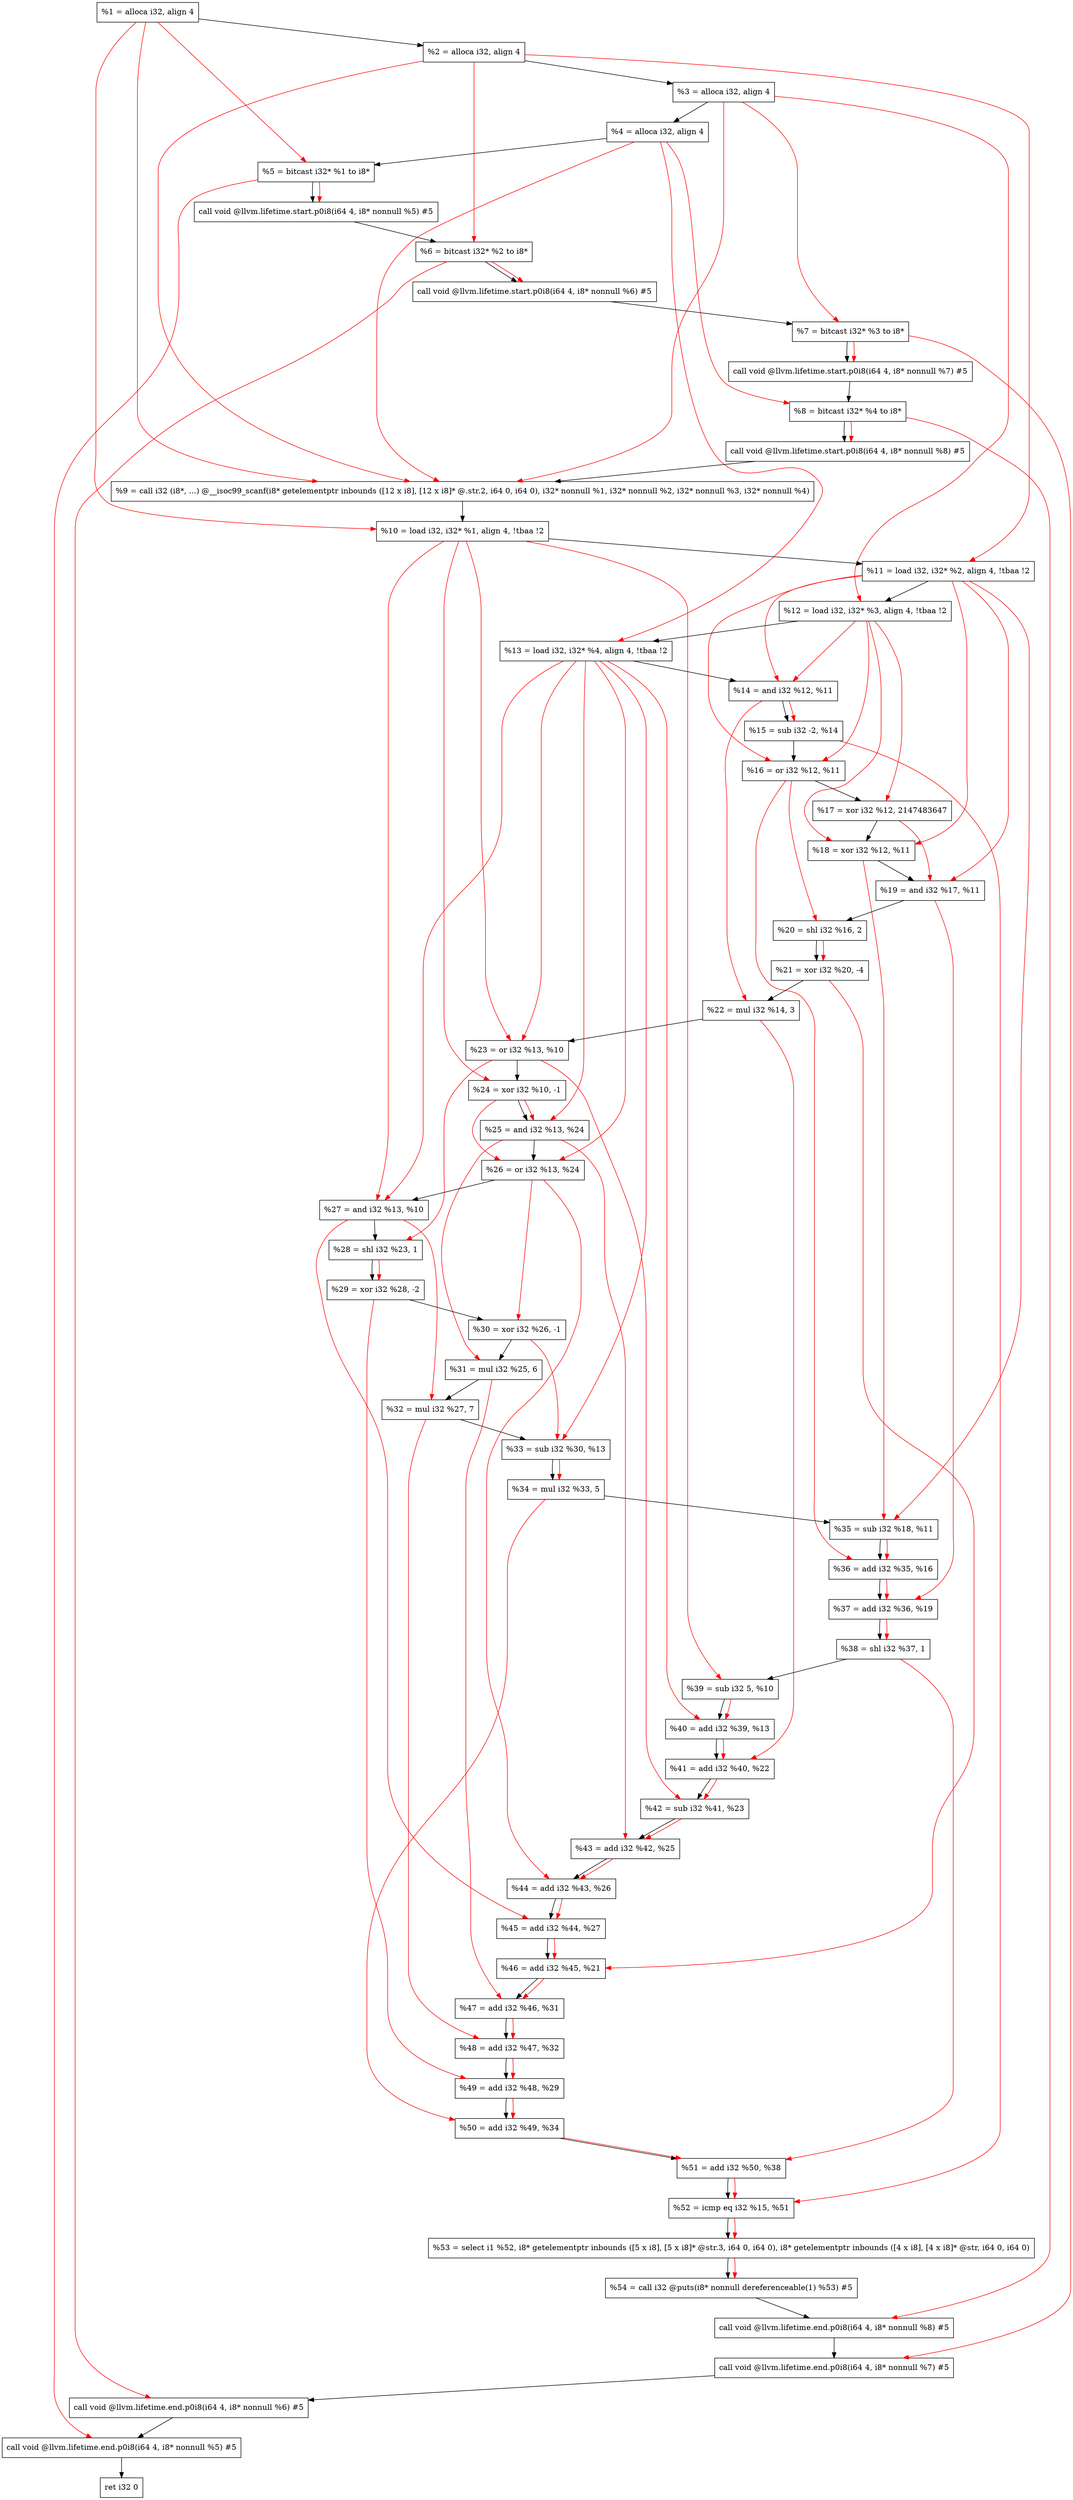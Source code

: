 digraph "DFG for'main' function" {
	Node0x21b9c98[shape=record, label="  %1 = alloca i32, align 4"];
	Node0x21b9d18[shape=record, label="  %2 = alloca i32, align 4"];
	Node0x21b9da8[shape=record, label="  %3 = alloca i32, align 4"];
	Node0x21b9e08[shape=record, label="  %4 = alloca i32, align 4"];
	Node0x21b9eb8[shape=record, label="  %5 = bitcast i32* %1 to i8*"];
	Node0x21ba2e8[shape=record, label="  call void @llvm.lifetime.start.p0i8(i64 4, i8* nonnull %5) #5"];
	Node0x21ba3c8[shape=record, label="  %6 = bitcast i32* %2 to i8*"];
	Node0x21ba4c8[shape=record, label="  call void @llvm.lifetime.start.p0i8(i64 4, i8* nonnull %6) #5"];
	Node0x21ba588[shape=record, label="  %7 = bitcast i32* %3 to i8*"];
	Node0x21ba638[shape=record, label="  call void @llvm.lifetime.start.p0i8(i64 4, i8* nonnull %7) #5"];
	Node0x21ba6f8[shape=record, label="  %8 = bitcast i32* %4 to i8*"];
	Node0x21ba7a8[shape=record, label="  call void @llvm.lifetime.start.p0i8(i64 4, i8* nonnull %8) #5"];
	Node0x21b4b30[shape=record, label="  %9 = call i32 (i8*, ...) @__isoc99_scanf(i8* getelementptr inbounds ([12 x i8], [12 x i8]* @.str.2, i64 0, i64 0), i32* nonnull %1, i32* nonnull %2, i32* nonnull %3, i32* nonnull %4)"];
	Node0x21ba9a8[shape=record, label="  %10 = load i32, i32* %1, align 4, !tbaa !2"];
	Node0x21bb918[shape=record, label="  %11 = load i32, i32* %2, align 4, !tbaa !2"];
	Node0x21bbf88[shape=record, label="  %12 = load i32, i32* %3, align 4, !tbaa !2"];
	Node0x21bbfe8[shape=record, label="  %13 = load i32, i32* %4, align 4, !tbaa !2"];
	Node0x21bc060[shape=record, label="  %14 = and i32 %12, %11"];
	Node0x21bc0d0[shape=record, label="  %15 = sub i32 -2, %14"];
	Node0x21bc140[shape=record, label="  %16 = or i32 %12, %11"];
	Node0x21bc1b0[shape=record, label="  %17 = xor i32 %12, 2147483647"];
	Node0x21bc220[shape=record, label="  %18 = xor i32 %12, %11"];
	Node0x21bc290[shape=record, label="  %19 = and i32 %17, %11"];
	Node0x21bc300[shape=record, label="  %20 = shl i32 %16, 2"];
	Node0x21bc370[shape=record, label="  %21 = xor i32 %20, -4"];
	Node0x21bc3e0[shape=record, label="  %22 = mul i32 %14, 3"];
	Node0x21bc450[shape=record, label="  %23 = or i32 %13, %10"];
	Node0x21bc4c0[shape=record, label="  %24 = xor i32 %10, -1"];
	Node0x21bc530[shape=record, label="  %25 = and i32 %13, %24"];
	Node0x21bc5a0[shape=record, label="  %26 = or i32 %13, %24"];
	Node0x21bc610[shape=record, label="  %27 = and i32 %13, %10"];
	Node0x21bc680[shape=record, label="  %28 = shl i32 %23, 1"];
	Node0x21bc6f0[shape=record, label="  %29 = xor i32 %28, -2"];
	Node0x21bc760[shape=record, label="  %30 = xor i32 %26, -1"];
	Node0x21bc7d0[shape=record, label="  %31 = mul i32 %25, 6"];
	Node0x21bc840[shape=record, label="  %32 = mul i32 %27, 7"];
	Node0x21bc8b0[shape=record, label="  %33 = sub i32 %30, %13"];
	Node0x21bc920[shape=record, label="  %34 = mul i32 %33, 5"];
	Node0x21bc990[shape=record, label="  %35 = sub i32 %18, %11"];
	Node0x21bca00[shape=record, label="  %36 = add i32 %35, %16"];
	Node0x21bca70[shape=record, label="  %37 = add i32 %36, %19"];
	Node0x21bcae0[shape=record, label="  %38 = shl i32 %37, 1"];
	Node0x21bcb50[shape=record, label="  %39 = sub i32 5, %10"];
	Node0x21bcbc0[shape=record, label="  %40 = add i32 %39, %13"];
	Node0x21bcc30[shape=record, label="  %41 = add i32 %40, %22"];
	Node0x21bcca0[shape=record, label="  %42 = sub i32 %41, %23"];
	Node0x21bcd10[shape=record, label="  %43 = add i32 %42, %25"];
	Node0x21bcd80[shape=record, label="  %44 = add i32 %43, %26"];
	Node0x21bcdf0[shape=record, label="  %45 = add i32 %44, %27"];
	Node0x21bce60[shape=record, label="  %46 = add i32 %45, %21"];
	Node0x21bced0[shape=record, label="  %47 = add i32 %46, %31"];
	Node0x21bcf40[shape=record, label="  %48 = add i32 %47, %32"];
	Node0x21bcfb0[shape=record, label="  %49 = add i32 %48, %29"];
	Node0x21bd020[shape=record, label="  %50 = add i32 %49, %34"];
	Node0x21bd090[shape=record, label="  %51 = add i32 %50, %38"];
	Node0x21bd100[shape=record, label="  %52 = icmp eq i32 %15, %51"];
	Node0x21598b8[shape=record, label="  %53 = select i1 %52, i8* getelementptr inbounds ([5 x i8], [5 x i8]* @str.3, i64 0, i64 0), i8* getelementptr inbounds ([4 x i8], [4 x i8]* @str, i64 0, i64 0)"];
	Node0x21bd190[shape=record, label="  %54 = call i32 @puts(i8* nonnull dereferenceable(1) %53) #5"];
	Node0x21bd438[shape=record, label="  call void @llvm.lifetime.end.p0i8(i64 4, i8* nonnull %8) #5"];
	Node0x21bd598[shape=record, label="  call void @llvm.lifetime.end.p0i8(i64 4, i8* nonnull %7) #5"];
	Node0x21bd6a8[shape=record, label="  call void @llvm.lifetime.end.p0i8(i64 4, i8* nonnull %6) #5"];
	Node0x21bd7b8[shape=record, label="  call void @llvm.lifetime.end.p0i8(i64 4, i8* nonnull %5) #5"];
	Node0x21bd878[shape=record, label="  ret i32 0"];
	Node0x21b9c98 -> Node0x21b9d18;
	Node0x21b9d18 -> Node0x21b9da8;
	Node0x21b9da8 -> Node0x21b9e08;
	Node0x21b9e08 -> Node0x21b9eb8;
	Node0x21b9eb8 -> Node0x21ba2e8;
	Node0x21ba2e8 -> Node0x21ba3c8;
	Node0x21ba3c8 -> Node0x21ba4c8;
	Node0x21ba4c8 -> Node0x21ba588;
	Node0x21ba588 -> Node0x21ba638;
	Node0x21ba638 -> Node0x21ba6f8;
	Node0x21ba6f8 -> Node0x21ba7a8;
	Node0x21ba7a8 -> Node0x21b4b30;
	Node0x21b4b30 -> Node0x21ba9a8;
	Node0x21ba9a8 -> Node0x21bb918;
	Node0x21bb918 -> Node0x21bbf88;
	Node0x21bbf88 -> Node0x21bbfe8;
	Node0x21bbfe8 -> Node0x21bc060;
	Node0x21bc060 -> Node0x21bc0d0;
	Node0x21bc0d0 -> Node0x21bc140;
	Node0x21bc140 -> Node0x21bc1b0;
	Node0x21bc1b0 -> Node0x21bc220;
	Node0x21bc220 -> Node0x21bc290;
	Node0x21bc290 -> Node0x21bc300;
	Node0x21bc300 -> Node0x21bc370;
	Node0x21bc370 -> Node0x21bc3e0;
	Node0x21bc3e0 -> Node0x21bc450;
	Node0x21bc450 -> Node0x21bc4c0;
	Node0x21bc4c0 -> Node0x21bc530;
	Node0x21bc530 -> Node0x21bc5a0;
	Node0x21bc5a0 -> Node0x21bc610;
	Node0x21bc610 -> Node0x21bc680;
	Node0x21bc680 -> Node0x21bc6f0;
	Node0x21bc6f0 -> Node0x21bc760;
	Node0x21bc760 -> Node0x21bc7d0;
	Node0x21bc7d0 -> Node0x21bc840;
	Node0x21bc840 -> Node0x21bc8b0;
	Node0x21bc8b0 -> Node0x21bc920;
	Node0x21bc920 -> Node0x21bc990;
	Node0x21bc990 -> Node0x21bca00;
	Node0x21bca00 -> Node0x21bca70;
	Node0x21bca70 -> Node0x21bcae0;
	Node0x21bcae0 -> Node0x21bcb50;
	Node0x21bcb50 -> Node0x21bcbc0;
	Node0x21bcbc0 -> Node0x21bcc30;
	Node0x21bcc30 -> Node0x21bcca0;
	Node0x21bcca0 -> Node0x21bcd10;
	Node0x21bcd10 -> Node0x21bcd80;
	Node0x21bcd80 -> Node0x21bcdf0;
	Node0x21bcdf0 -> Node0x21bce60;
	Node0x21bce60 -> Node0x21bced0;
	Node0x21bced0 -> Node0x21bcf40;
	Node0x21bcf40 -> Node0x21bcfb0;
	Node0x21bcfb0 -> Node0x21bd020;
	Node0x21bd020 -> Node0x21bd090;
	Node0x21bd090 -> Node0x21bd100;
	Node0x21bd100 -> Node0x21598b8;
	Node0x21598b8 -> Node0x21bd190;
	Node0x21bd190 -> Node0x21bd438;
	Node0x21bd438 -> Node0x21bd598;
	Node0x21bd598 -> Node0x21bd6a8;
	Node0x21bd6a8 -> Node0x21bd7b8;
	Node0x21bd7b8 -> Node0x21bd878;
edge [color=red]
	Node0x21b9c98 -> Node0x21b9eb8;
	Node0x21b9eb8 -> Node0x21ba2e8;
	Node0x21b9d18 -> Node0x21ba3c8;
	Node0x21ba3c8 -> Node0x21ba4c8;
	Node0x21b9da8 -> Node0x21ba588;
	Node0x21ba588 -> Node0x21ba638;
	Node0x21b9e08 -> Node0x21ba6f8;
	Node0x21ba6f8 -> Node0x21ba7a8;
	Node0x21b9c98 -> Node0x21b4b30;
	Node0x21b9d18 -> Node0x21b4b30;
	Node0x21b9da8 -> Node0x21b4b30;
	Node0x21b9e08 -> Node0x21b4b30;
	Node0x21b9c98 -> Node0x21ba9a8;
	Node0x21b9d18 -> Node0x21bb918;
	Node0x21b9da8 -> Node0x21bbf88;
	Node0x21b9e08 -> Node0x21bbfe8;
	Node0x21bbf88 -> Node0x21bc060;
	Node0x21bb918 -> Node0x21bc060;
	Node0x21bc060 -> Node0x21bc0d0;
	Node0x21bbf88 -> Node0x21bc140;
	Node0x21bb918 -> Node0x21bc140;
	Node0x21bbf88 -> Node0x21bc1b0;
	Node0x21bbf88 -> Node0x21bc220;
	Node0x21bb918 -> Node0x21bc220;
	Node0x21bc1b0 -> Node0x21bc290;
	Node0x21bb918 -> Node0x21bc290;
	Node0x21bc140 -> Node0x21bc300;
	Node0x21bc300 -> Node0x21bc370;
	Node0x21bc060 -> Node0x21bc3e0;
	Node0x21bbfe8 -> Node0x21bc450;
	Node0x21ba9a8 -> Node0x21bc450;
	Node0x21ba9a8 -> Node0x21bc4c0;
	Node0x21bbfe8 -> Node0x21bc530;
	Node0x21bc4c0 -> Node0x21bc530;
	Node0x21bbfe8 -> Node0x21bc5a0;
	Node0x21bc4c0 -> Node0x21bc5a0;
	Node0x21bbfe8 -> Node0x21bc610;
	Node0x21ba9a8 -> Node0x21bc610;
	Node0x21bc450 -> Node0x21bc680;
	Node0x21bc680 -> Node0x21bc6f0;
	Node0x21bc5a0 -> Node0x21bc760;
	Node0x21bc530 -> Node0x21bc7d0;
	Node0x21bc610 -> Node0x21bc840;
	Node0x21bc760 -> Node0x21bc8b0;
	Node0x21bbfe8 -> Node0x21bc8b0;
	Node0x21bc8b0 -> Node0x21bc920;
	Node0x21bc220 -> Node0x21bc990;
	Node0x21bb918 -> Node0x21bc990;
	Node0x21bc990 -> Node0x21bca00;
	Node0x21bc140 -> Node0x21bca00;
	Node0x21bca00 -> Node0x21bca70;
	Node0x21bc290 -> Node0x21bca70;
	Node0x21bca70 -> Node0x21bcae0;
	Node0x21ba9a8 -> Node0x21bcb50;
	Node0x21bcb50 -> Node0x21bcbc0;
	Node0x21bbfe8 -> Node0x21bcbc0;
	Node0x21bcbc0 -> Node0x21bcc30;
	Node0x21bc3e0 -> Node0x21bcc30;
	Node0x21bcc30 -> Node0x21bcca0;
	Node0x21bc450 -> Node0x21bcca0;
	Node0x21bcca0 -> Node0x21bcd10;
	Node0x21bc530 -> Node0x21bcd10;
	Node0x21bcd10 -> Node0x21bcd80;
	Node0x21bc5a0 -> Node0x21bcd80;
	Node0x21bcd80 -> Node0x21bcdf0;
	Node0x21bc610 -> Node0x21bcdf0;
	Node0x21bcdf0 -> Node0x21bce60;
	Node0x21bc370 -> Node0x21bce60;
	Node0x21bce60 -> Node0x21bced0;
	Node0x21bc7d0 -> Node0x21bced0;
	Node0x21bced0 -> Node0x21bcf40;
	Node0x21bc840 -> Node0x21bcf40;
	Node0x21bcf40 -> Node0x21bcfb0;
	Node0x21bc6f0 -> Node0x21bcfb0;
	Node0x21bcfb0 -> Node0x21bd020;
	Node0x21bc920 -> Node0x21bd020;
	Node0x21bd020 -> Node0x21bd090;
	Node0x21bcae0 -> Node0x21bd090;
	Node0x21bc0d0 -> Node0x21bd100;
	Node0x21bd090 -> Node0x21bd100;
	Node0x21bd100 -> Node0x21598b8;
	Node0x21598b8 -> Node0x21bd190;
	Node0x21ba6f8 -> Node0x21bd438;
	Node0x21ba588 -> Node0x21bd598;
	Node0x21ba3c8 -> Node0x21bd6a8;
	Node0x21b9eb8 -> Node0x21bd7b8;
}
